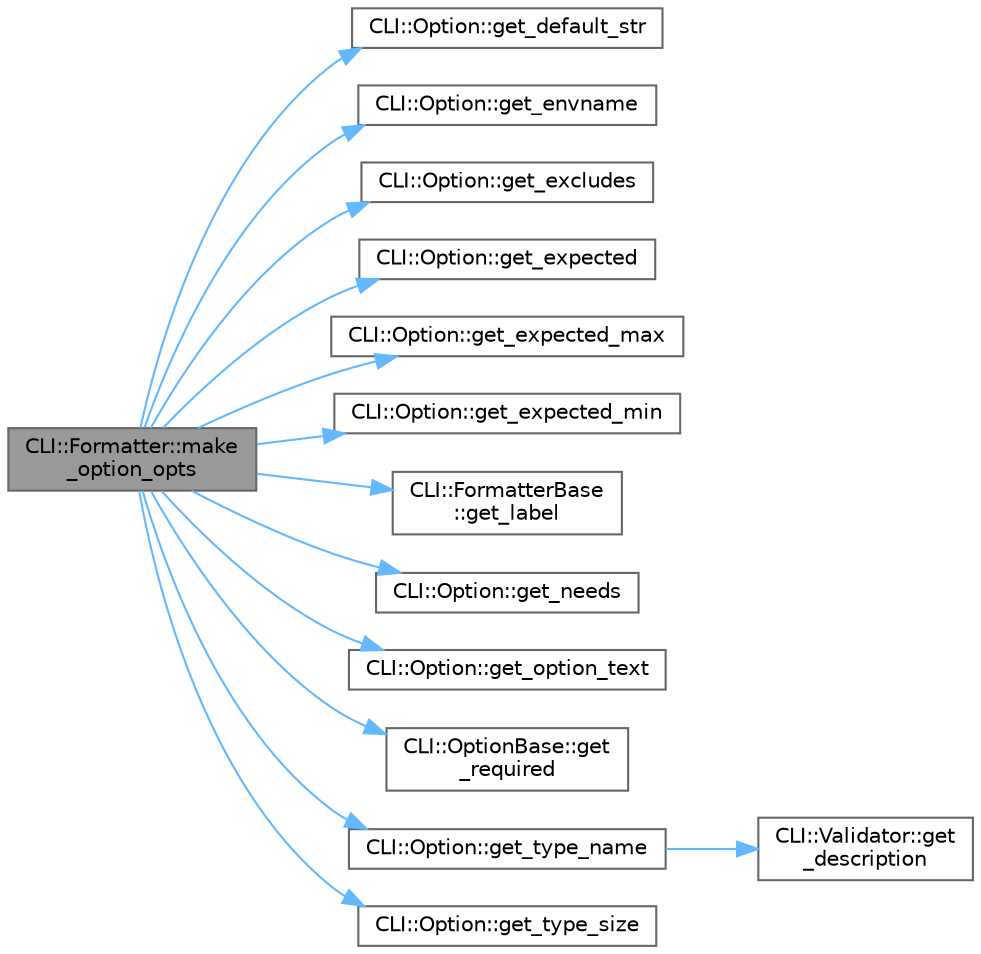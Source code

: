 digraph "CLI::Formatter::make_option_opts"
{
 // LATEX_PDF_SIZE
  bgcolor="transparent";
  edge [fontname=Helvetica,fontsize=10,labelfontname=Helvetica,labelfontsize=10];
  node [fontname=Helvetica,fontsize=10,shape=box,height=0.2,width=0.4];
  rankdir="LR";
  Node1 [id="Node000001",label="CLI::Formatter::make\l_option_opts",height=0.2,width=0.4,color="gray40", fillcolor="grey60", style="filled", fontcolor="black",tooltip="This is the options part of the name, Default: combined into left column"];
  Node1 -> Node2 [id="edge14_Node000001_Node000002",color="steelblue1",style="solid",tooltip=" "];
  Node2 [id="Node000002",label="CLI::Option::get_default_str",height=0.2,width=0.4,color="grey40", fillcolor="white", style="filled",URL="$class_c_l_i_1_1_option.html#a60c5498e164ce433929c6e62e71f0e58",tooltip="The default value (for help printing)"];
  Node1 -> Node3 [id="edge15_Node000001_Node000003",color="steelblue1",style="solid",tooltip=" "];
  Node3 [id="Node000003",label="CLI::Option::get_envname",height=0.2,width=0.4,color="grey40", fillcolor="white", style="filled",URL="$class_c_l_i_1_1_option.html#a1ba76f997de3a9676c59737497b930a7",tooltip="The environment variable associated to this value"];
  Node1 -> Node4 [id="edge16_Node000001_Node000004",color="steelblue1",style="solid",tooltip=" "];
  Node4 [id="Node000004",label="CLI::Option::get_excludes",height=0.2,width=0.4,color="grey40", fillcolor="white", style="filled",URL="$class_c_l_i_1_1_option.html#a99a400047a690f7129c4e71fb56b4b08",tooltip="The set of options excluded"];
  Node1 -> Node5 [id="edge17_Node000001_Node000005",color="steelblue1",style="solid",tooltip=" "];
  Node5 [id="Node000005",label="CLI::Option::get_expected",height=0.2,width=0.4,color="grey40", fillcolor="white", style="filled",URL="$class_c_l_i_1_1_option.html#ab733159b8285bc0bb9832dc36524922c",tooltip="The number of times the option expects to be included"];
  Node1 -> Node6 [id="edge18_Node000001_Node000006",color="steelblue1",style="solid",tooltip=" "];
  Node6 [id="Node000006",label="CLI::Option::get_expected_max",height=0.2,width=0.4,color="grey40", fillcolor="white", style="filled",URL="$class_c_l_i_1_1_option.html#abc2f07af59e6a602ea6295486360f349",tooltip="The max number of times the option expects to be included"];
  Node1 -> Node7 [id="edge19_Node000001_Node000007",color="steelblue1",style="solid",tooltip=" "];
  Node7 [id="Node000007",label="CLI::Option::get_expected_min",height=0.2,width=0.4,color="grey40", fillcolor="white", style="filled",URL="$class_c_l_i_1_1_option.html#aba45c2317a24bbecd46778a0ed8a1951",tooltip="The number of times the option expects to be included"];
  Node1 -> Node8 [id="edge20_Node000001_Node000008",color="steelblue1",style="solid",tooltip=" "];
  Node8 [id="Node000008",label="CLI::FormatterBase\l::get_label",height=0.2,width=0.4,color="grey40", fillcolor="white", style="filled",URL="$class_c_l_i_1_1_formatter_base.html#a54964b2d7823ac3f396c8c75c4c05fb6",tooltip="Get the current value of a name (REQUIRED, etc.)"];
  Node1 -> Node9 [id="edge21_Node000001_Node000009",color="steelblue1",style="solid",tooltip=" "];
  Node9 [id="Node000009",label="CLI::Option::get_needs",height=0.2,width=0.4,color="grey40", fillcolor="white", style="filled",URL="$class_c_l_i_1_1_option.html#aa319dc3a13fa9e2a1ac09653f60e0471",tooltip="The set of options needed"];
  Node1 -> Node10 [id="edge22_Node000001_Node000010",color="steelblue1",style="solid",tooltip=" "];
  Node10 [id="Node000010",label="CLI::Option::get_option_text",height=0.2,width=0.4,color="grey40", fillcolor="white", style="filled",URL="$class_c_l_i_1_1_option.html#a0d3abd0d07feca3d080e8ef9a2284306",tooltip=" "];
  Node1 -> Node11 [id="edge23_Node000001_Node000011",color="steelblue1",style="solid",tooltip=" "];
  Node11 [id="Node000011",label="CLI::OptionBase::get\l_required",height=0.2,width=0.4,color="grey40", fillcolor="white", style="filled",URL="$class_c_l_i_1_1_option_base.html#a4a2814630a3bb90e590787ce42d328c0",tooltip="True if this is a required option"];
  Node1 -> Node12 [id="edge24_Node000001_Node000012",color="steelblue1",style="solid",tooltip=" "];
  Node12 [id="Node000012",label="CLI::Option::get_type_name",height=0.2,width=0.4,color="grey40", fillcolor="white", style="filled",URL="$class_c_l_i_1_1_option.html#a32e483c3e2246ae03b9c9fe8535ced11",tooltip="Get the full typename for this option"];
  Node12 -> Node13 [id="edge25_Node000012_Node000013",color="steelblue1",style="solid",tooltip=" "];
  Node13 [id="Node000013",label="CLI::Validator::get\l_description",height=0.2,width=0.4,color="grey40", fillcolor="white", style="filled",URL="$class_c_l_i_1_1_validator.html#aafca1f37669930a6233da74033078851",tooltip="Generate type description information for the Validator"];
  Node1 -> Node14 [id="edge26_Node000001_Node000014",color="steelblue1",style="solid",tooltip=" "];
  Node14 [id="Node000014",label="CLI::Option::get_type_size",height=0.2,width=0.4,color="grey40", fillcolor="white", style="filled",URL="$class_c_l_i_1_1_option.html#aca087786d31c9e85a21bb82b90ac3cc4",tooltip="The number of arguments the option expects"];
}
